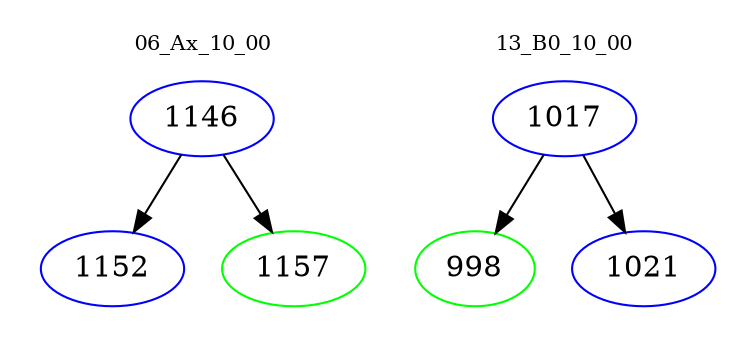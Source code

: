 digraph{
subgraph cluster_0 {
color = white
label = "06_Ax_10_00";
fontsize=10;
T0_1146 [label="1146", color="blue"]
T0_1146 -> T0_1152 [color="black"]
T0_1152 [label="1152", color="blue"]
T0_1146 -> T0_1157 [color="black"]
T0_1157 [label="1157", color="green"]
}
subgraph cluster_1 {
color = white
label = "13_B0_10_00";
fontsize=10;
T1_1017 [label="1017", color="blue"]
T1_1017 -> T1_998 [color="black"]
T1_998 [label="998", color="green"]
T1_1017 -> T1_1021 [color="black"]
T1_1021 [label="1021", color="blue"]
}
}
